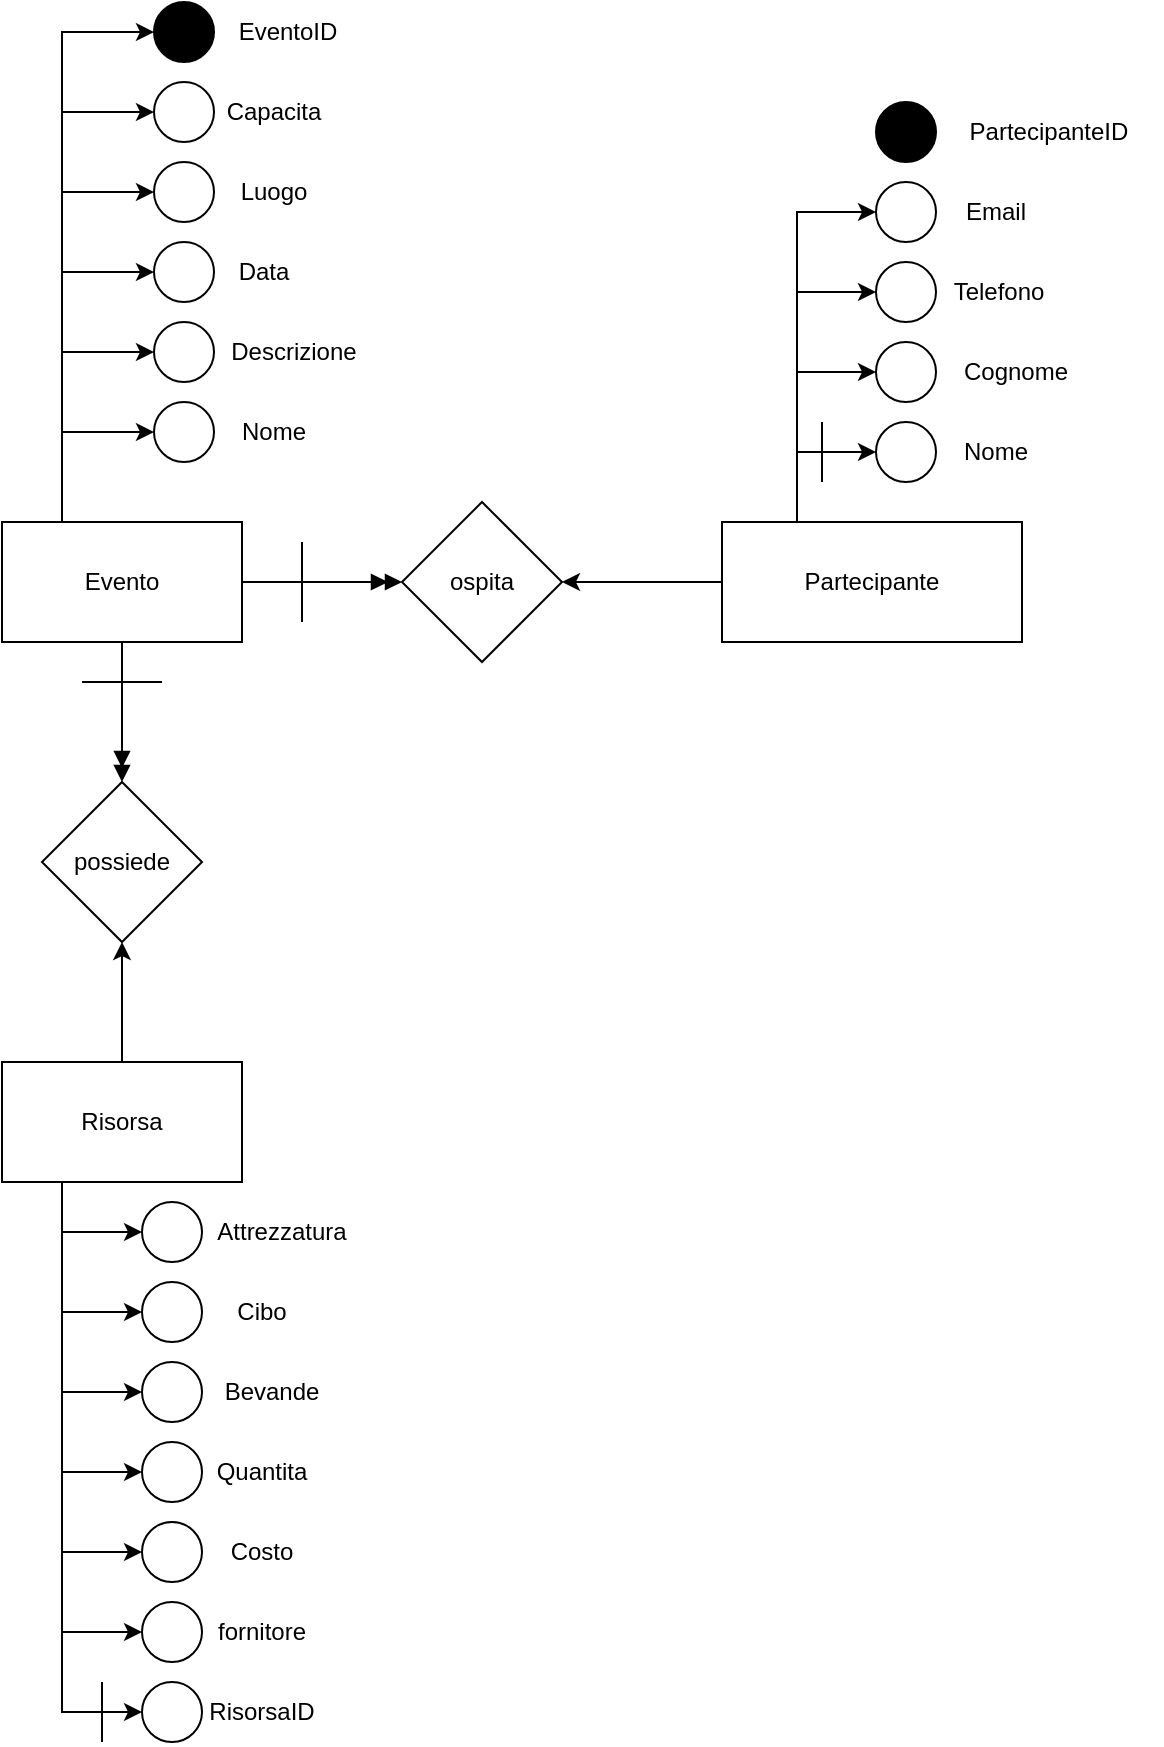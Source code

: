 <mxfile version="24.0.4" type="device">
  <diagram name="Pagina-1" id="H7Lq8vrZ_PMQZZWuejiv">
    <mxGraphModel dx="267" dy="1550" grid="1" gridSize="10" guides="1" tooltips="1" connect="1" arrows="1" fold="1" page="1" pageScale="1" pageWidth="827" pageHeight="1169" math="0" shadow="0">
      <root>
        <mxCell id="0" />
        <mxCell id="1" parent="0" />
        <mxCell id="daDMwIqflgaj9xrDy1aA-6" style="edgeStyle=orthogonalEdgeStyle;rounded=0;orthogonalLoop=1;jettySize=auto;html=1;exitX=1;exitY=0.5;exitDx=0;exitDy=0;entryX=0;entryY=0.5;entryDx=0;entryDy=0;endArrow=doubleBlock;endFill=1;" parent="1" source="daDMwIqflgaj9xrDy1aA-1" target="daDMwIqflgaj9xrDy1aA-4" edge="1">
          <mxGeometry relative="1" as="geometry" />
        </mxCell>
        <mxCell id="daDMwIqflgaj9xrDy1aA-8" style="edgeStyle=orthogonalEdgeStyle;rounded=0;orthogonalLoop=1;jettySize=auto;html=1;exitX=0.5;exitY=1;exitDx=0;exitDy=0;entryX=0.5;entryY=0;entryDx=0;entryDy=0;endArrow=doubleBlock;endFill=1;" parent="1" source="daDMwIqflgaj9xrDy1aA-1" target="daDMwIqflgaj9xrDy1aA-5" edge="1">
          <mxGeometry relative="1" as="geometry" />
        </mxCell>
        <mxCell id="daDMwIqflgaj9xrDy1aA-22" style="edgeStyle=orthogonalEdgeStyle;rounded=0;orthogonalLoop=1;jettySize=auto;html=1;exitX=0.25;exitY=0;exitDx=0;exitDy=0;entryX=0;entryY=0.5;entryDx=0;entryDy=0;" parent="1" source="daDMwIqflgaj9xrDy1aA-1" target="daDMwIqflgaj9xrDy1aA-10" edge="1">
          <mxGeometry relative="1" as="geometry" />
        </mxCell>
        <mxCell id="daDMwIqflgaj9xrDy1aA-23" style="edgeStyle=orthogonalEdgeStyle;rounded=0;orthogonalLoop=1;jettySize=auto;html=1;exitX=0.25;exitY=0;exitDx=0;exitDy=0;entryX=0;entryY=0.5;entryDx=0;entryDy=0;" parent="1" source="daDMwIqflgaj9xrDy1aA-1" target="daDMwIqflgaj9xrDy1aA-12" edge="1">
          <mxGeometry relative="1" as="geometry" />
        </mxCell>
        <mxCell id="daDMwIqflgaj9xrDy1aA-24" style="edgeStyle=orthogonalEdgeStyle;rounded=0;orthogonalLoop=1;jettySize=auto;html=1;exitX=0.25;exitY=0;exitDx=0;exitDy=0;entryX=0;entryY=0.5;entryDx=0;entryDy=0;" parent="1" source="daDMwIqflgaj9xrDy1aA-1" target="daDMwIqflgaj9xrDy1aA-14" edge="1">
          <mxGeometry relative="1" as="geometry" />
        </mxCell>
        <mxCell id="daDMwIqflgaj9xrDy1aA-25" style="edgeStyle=orthogonalEdgeStyle;rounded=0;orthogonalLoop=1;jettySize=auto;html=1;exitX=0.25;exitY=0;exitDx=0;exitDy=0;entryX=0;entryY=0.5;entryDx=0;entryDy=0;" parent="1" source="daDMwIqflgaj9xrDy1aA-1" target="daDMwIqflgaj9xrDy1aA-16" edge="1">
          <mxGeometry relative="1" as="geometry" />
        </mxCell>
        <mxCell id="daDMwIqflgaj9xrDy1aA-26" style="edgeStyle=orthogonalEdgeStyle;rounded=0;orthogonalLoop=1;jettySize=auto;html=1;exitX=0.25;exitY=0;exitDx=0;exitDy=0;entryX=0;entryY=0.5;entryDx=0;entryDy=0;" parent="1" source="daDMwIqflgaj9xrDy1aA-1" target="daDMwIqflgaj9xrDy1aA-18" edge="1">
          <mxGeometry relative="1" as="geometry" />
        </mxCell>
        <mxCell id="WNW3OjP5dPeycrA37EVl-19" style="edgeStyle=orthogonalEdgeStyle;rounded=0;orthogonalLoop=1;jettySize=auto;html=1;exitX=0.25;exitY=0;exitDx=0;exitDy=0;entryX=0;entryY=0.5;entryDx=0;entryDy=0;" edge="1" parent="1" source="daDMwIqflgaj9xrDy1aA-1" target="WNW3OjP5dPeycrA37EVl-17">
          <mxGeometry relative="1" as="geometry" />
        </mxCell>
        <mxCell id="daDMwIqflgaj9xrDy1aA-1" value="Evento" style="rounded=0;whiteSpace=wrap;html=1;" parent="1" vertex="1">
          <mxGeometry x="280" y="150" width="120" height="60" as="geometry" />
        </mxCell>
        <mxCell id="daDMwIqflgaj9xrDy1aA-7" style="edgeStyle=orthogonalEdgeStyle;rounded=0;orthogonalLoop=1;jettySize=auto;html=1;exitX=0;exitY=0.5;exitDx=0;exitDy=0;entryX=1;entryY=0.5;entryDx=0;entryDy=0;" parent="1" source="daDMwIqflgaj9xrDy1aA-2" target="daDMwIqflgaj9xrDy1aA-4" edge="1">
          <mxGeometry relative="1" as="geometry" />
        </mxCell>
        <mxCell id="daDMwIqflgaj9xrDy1aA-37" style="edgeStyle=orthogonalEdgeStyle;rounded=0;orthogonalLoop=1;jettySize=auto;html=1;exitX=0.25;exitY=0;exitDx=0;exitDy=0;entryX=0;entryY=0.5;entryDx=0;entryDy=0;" parent="1" source="daDMwIqflgaj9xrDy1aA-2" target="daDMwIqflgaj9xrDy1aA-27" edge="1">
          <mxGeometry relative="1" as="geometry" />
        </mxCell>
        <mxCell id="daDMwIqflgaj9xrDy1aA-38" style="edgeStyle=orthogonalEdgeStyle;rounded=0;orthogonalLoop=1;jettySize=auto;html=1;exitX=0.25;exitY=0;exitDx=0;exitDy=0;entryX=0;entryY=0.5;entryDx=0;entryDy=0;" parent="1" source="daDMwIqflgaj9xrDy1aA-2" target="daDMwIqflgaj9xrDy1aA-29" edge="1">
          <mxGeometry relative="1" as="geometry" />
        </mxCell>
        <mxCell id="daDMwIqflgaj9xrDy1aA-39" style="edgeStyle=orthogonalEdgeStyle;rounded=0;orthogonalLoop=1;jettySize=auto;html=1;exitX=0.25;exitY=0;exitDx=0;exitDy=0;entryX=0;entryY=0.5;entryDx=0;entryDy=0;" parent="1" source="daDMwIqflgaj9xrDy1aA-2" target="daDMwIqflgaj9xrDy1aA-31" edge="1">
          <mxGeometry relative="1" as="geometry" />
        </mxCell>
        <mxCell id="daDMwIqflgaj9xrDy1aA-40" style="edgeStyle=orthogonalEdgeStyle;rounded=0;orthogonalLoop=1;jettySize=auto;html=1;exitX=0.25;exitY=0;exitDx=0;exitDy=0;entryX=0;entryY=0.5;entryDx=0;entryDy=0;" parent="1" source="daDMwIqflgaj9xrDy1aA-2" target="daDMwIqflgaj9xrDy1aA-33" edge="1">
          <mxGeometry relative="1" as="geometry" />
        </mxCell>
        <mxCell id="daDMwIqflgaj9xrDy1aA-2" value="Partecipante" style="rounded=0;whiteSpace=wrap;html=1;" parent="1" vertex="1">
          <mxGeometry x="640" y="150" width="150" height="60" as="geometry" />
        </mxCell>
        <mxCell id="daDMwIqflgaj9xrDy1aA-9" style="edgeStyle=orthogonalEdgeStyle;rounded=0;orthogonalLoop=1;jettySize=auto;html=1;exitX=0.5;exitY=0;exitDx=0;exitDy=0;entryX=0.5;entryY=1;entryDx=0;entryDy=0;" parent="1" source="daDMwIqflgaj9xrDy1aA-3" target="daDMwIqflgaj9xrDy1aA-5" edge="1">
          <mxGeometry relative="1" as="geometry" />
        </mxCell>
        <mxCell id="daDMwIqflgaj9xrDy1aA-53" style="edgeStyle=orthogonalEdgeStyle;rounded=0;orthogonalLoop=1;jettySize=auto;html=1;exitX=0.25;exitY=1;exitDx=0;exitDy=0;entryX=0;entryY=0.5;entryDx=0;entryDy=0;" parent="1" source="daDMwIqflgaj9xrDy1aA-3" target="daDMwIqflgaj9xrDy1aA-49" edge="1">
          <mxGeometry relative="1" as="geometry" />
        </mxCell>
        <mxCell id="daDMwIqflgaj9xrDy1aA-54" style="edgeStyle=orthogonalEdgeStyle;rounded=0;orthogonalLoop=1;jettySize=auto;html=1;exitX=0.25;exitY=1;exitDx=0;exitDy=0;entryX=0;entryY=0.5;entryDx=0;entryDy=0;" parent="1" source="daDMwIqflgaj9xrDy1aA-3" target="daDMwIqflgaj9xrDy1aA-47" edge="1">
          <mxGeometry relative="1" as="geometry" />
        </mxCell>
        <mxCell id="daDMwIqflgaj9xrDy1aA-55" style="edgeStyle=orthogonalEdgeStyle;rounded=0;orthogonalLoop=1;jettySize=auto;html=1;exitX=0.25;exitY=1;exitDx=0;exitDy=0;entryX=0;entryY=0.5;entryDx=0;entryDy=0;" parent="1" source="daDMwIqflgaj9xrDy1aA-3" target="daDMwIqflgaj9xrDy1aA-45" edge="1">
          <mxGeometry relative="1" as="geometry" />
        </mxCell>
        <mxCell id="daDMwIqflgaj9xrDy1aA-57" style="edgeStyle=orthogonalEdgeStyle;rounded=0;orthogonalLoop=1;jettySize=auto;html=1;exitX=0.25;exitY=1;exitDx=0;exitDy=0;entryX=0;entryY=0.5;entryDx=0;entryDy=0;" parent="1" source="daDMwIqflgaj9xrDy1aA-3" target="daDMwIqflgaj9xrDy1aA-41" edge="1">
          <mxGeometry relative="1" as="geometry" />
        </mxCell>
        <mxCell id="daDMwIqflgaj9xrDy1aA-58" style="edgeStyle=orthogonalEdgeStyle;rounded=0;orthogonalLoop=1;jettySize=auto;html=1;exitX=0.25;exitY=1;exitDx=0;exitDy=0;entryX=0;entryY=0.5;entryDx=0;entryDy=0;" parent="1" source="daDMwIqflgaj9xrDy1aA-3" target="daDMwIqflgaj9xrDy1aA-43" edge="1">
          <mxGeometry relative="1" as="geometry" />
        </mxCell>
        <mxCell id="daDMwIqflgaj9xrDy1aA-59" style="edgeStyle=orthogonalEdgeStyle;rounded=0;orthogonalLoop=1;jettySize=auto;html=1;exitX=0.25;exitY=1;exitDx=0;exitDy=0;entryX=0;entryY=0.5;entryDx=0;entryDy=0;" parent="1" source="daDMwIqflgaj9xrDy1aA-3" target="daDMwIqflgaj9xrDy1aA-51" edge="1">
          <mxGeometry relative="1" as="geometry" />
        </mxCell>
        <mxCell id="WNW3OjP5dPeycrA37EVl-24" style="edgeStyle=orthogonalEdgeStyle;rounded=0;orthogonalLoop=1;jettySize=auto;html=1;exitX=0.25;exitY=1;exitDx=0;exitDy=0;entryX=0;entryY=0.5;entryDx=0;entryDy=0;" edge="1" parent="1" source="daDMwIqflgaj9xrDy1aA-3" target="WNW3OjP5dPeycrA37EVl-22">
          <mxGeometry relative="1" as="geometry" />
        </mxCell>
        <mxCell id="daDMwIqflgaj9xrDy1aA-3" value="Risorsa" style="rounded=0;whiteSpace=wrap;html=1;" parent="1" vertex="1">
          <mxGeometry x="280" y="420" width="120" height="60" as="geometry" />
        </mxCell>
        <mxCell id="daDMwIqflgaj9xrDy1aA-4" value="ospita" style="rhombus;whiteSpace=wrap;html=1;" parent="1" vertex="1">
          <mxGeometry x="480" y="140" width="80" height="80" as="geometry" />
        </mxCell>
        <mxCell id="daDMwIqflgaj9xrDy1aA-5" value="possiede" style="rhombus;whiteSpace=wrap;html=1;" parent="1" vertex="1">
          <mxGeometry x="300" y="280" width="80" height="80" as="geometry" />
        </mxCell>
        <mxCell id="daDMwIqflgaj9xrDy1aA-10" value="" style="ellipse;whiteSpace=wrap;html=1;aspect=fixed;" parent="1" vertex="1">
          <mxGeometry x="356" y="90" width="30" height="30" as="geometry" />
        </mxCell>
        <mxCell id="daDMwIqflgaj9xrDy1aA-11" value="Nome" style="text;html=1;align=center;verticalAlign=middle;whiteSpace=wrap;rounded=0;" parent="1" vertex="1">
          <mxGeometry x="386" y="90" width="60" height="30" as="geometry" />
        </mxCell>
        <mxCell id="daDMwIqflgaj9xrDy1aA-12" value="" style="ellipse;whiteSpace=wrap;html=1;aspect=fixed;" parent="1" vertex="1">
          <mxGeometry x="356" y="50" width="30" height="30" as="geometry" />
        </mxCell>
        <mxCell id="daDMwIqflgaj9xrDy1aA-13" value="Descrizione" style="text;html=1;align=center;verticalAlign=middle;whiteSpace=wrap;rounded=0;" parent="1" vertex="1">
          <mxGeometry x="386" y="50" width="80" height="30" as="geometry" />
        </mxCell>
        <mxCell id="daDMwIqflgaj9xrDy1aA-14" value="" style="ellipse;whiteSpace=wrap;html=1;aspect=fixed;" parent="1" vertex="1">
          <mxGeometry x="356" y="10" width="30" height="30" as="geometry" />
        </mxCell>
        <mxCell id="daDMwIqflgaj9xrDy1aA-15" value="Data" style="text;html=1;align=center;verticalAlign=middle;whiteSpace=wrap;rounded=0;" parent="1" vertex="1">
          <mxGeometry x="386" y="10" width="50" height="30" as="geometry" />
        </mxCell>
        <mxCell id="daDMwIqflgaj9xrDy1aA-16" value="" style="ellipse;whiteSpace=wrap;html=1;aspect=fixed;" parent="1" vertex="1">
          <mxGeometry x="356" y="-30" width="30" height="30" as="geometry" />
        </mxCell>
        <mxCell id="daDMwIqflgaj9xrDy1aA-17" value="Luogo" style="text;html=1;align=center;verticalAlign=middle;whiteSpace=wrap;rounded=0;" parent="1" vertex="1">
          <mxGeometry x="386" y="-30" width="60" height="30" as="geometry" />
        </mxCell>
        <mxCell id="daDMwIqflgaj9xrDy1aA-18" value="" style="ellipse;whiteSpace=wrap;html=1;aspect=fixed;" parent="1" vertex="1">
          <mxGeometry x="356" y="-70" width="30" height="30" as="geometry" />
        </mxCell>
        <mxCell id="daDMwIqflgaj9xrDy1aA-19" value="Capacita" style="text;html=1;align=center;verticalAlign=middle;whiteSpace=wrap;rounded=0;" parent="1" vertex="1">
          <mxGeometry x="386" y="-70" width="60" height="30" as="geometry" />
        </mxCell>
        <mxCell id="daDMwIqflgaj9xrDy1aA-20" value="" style="endArrow=none;html=1;rounded=0;" parent="1" edge="1">
          <mxGeometry width="50" height="50" relative="1" as="geometry">
            <mxPoint x="430" y="200" as="sourcePoint" />
            <mxPoint x="430" y="160" as="targetPoint" />
          </mxGeometry>
        </mxCell>
        <mxCell id="daDMwIqflgaj9xrDy1aA-21" value="" style="endArrow=none;html=1;rounded=0;" parent="1" edge="1">
          <mxGeometry width="50" height="50" relative="1" as="geometry">
            <mxPoint x="320" y="230" as="sourcePoint" />
            <mxPoint x="360" y="230" as="targetPoint" />
          </mxGeometry>
        </mxCell>
        <mxCell id="daDMwIqflgaj9xrDy1aA-27" value="" style="ellipse;whiteSpace=wrap;html=1;aspect=fixed;" parent="1" vertex="1">
          <mxGeometry x="717" y="100" width="30" height="30" as="geometry" />
        </mxCell>
        <mxCell id="daDMwIqflgaj9xrDy1aA-28" value="Nome" style="text;html=1;align=center;verticalAlign=middle;whiteSpace=wrap;rounded=0;" parent="1" vertex="1">
          <mxGeometry x="747" y="100" width="60" height="30" as="geometry" />
        </mxCell>
        <mxCell id="daDMwIqflgaj9xrDy1aA-29" value="" style="ellipse;whiteSpace=wrap;html=1;aspect=fixed;" parent="1" vertex="1">
          <mxGeometry x="717" y="60" width="30" height="30" as="geometry" />
        </mxCell>
        <mxCell id="daDMwIqflgaj9xrDy1aA-30" value="Cognome" style="text;html=1;align=center;verticalAlign=middle;whiteSpace=wrap;rounded=0;" parent="1" vertex="1">
          <mxGeometry x="747" y="60" width="80" height="30" as="geometry" />
        </mxCell>
        <mxCell id="daDMwIqflgaj9xrDy1aA-31" value="" style="ellipse;whiteSpace=wrap;html=1;aspect=fixed;" parent="1" vertex="1">
          <mxGeometry x="717" y="20" width="30" height="30" as="geometry" />
        </mxCell>
        <mxCell id="daDMwIqflgaj9xrDy1aA-32" value="Telefono" style="text;html=1;align=center;verticalAlign=middle;whiteSpace=wrap;rounded=0;" parent="1" vertex="1">
          <mxGeometry x="747" y="20" width="63" height="30" as="geometry" />
        </mxCell>
        <mxCell id="daDMwIqflgaj9xrDy1aA-33" value="" style="ellipse;whiteSpace=wrap;html=1;aspect=fixed;" parent="1" vertex="1">
          <mxGeometry x="717" y="-20" width="30" height="30" as="geometry" />
        </mxCell>
        <mxCell id="daDMwIqflgaj9xrDy1aA-34" value="Email" style="text;html=1;align=center;verticalAlign=middle;whiteSpace=wrap;rounded=0;" parent="1" vertex="1">
          <mxGeometry x="747" y="-20" width="60" height="30" as="geometry" />
        </mxCell>
        <mxCell id="daDMwIqflgaj9xrDy1aA-41" value="" style="ellipse;whiteSpace=wrap;html=1;aspect=fixed;" parent="1" vertex="1">
          <mxGeometry x="350" y="650" width="30" height="30" as="geometry" />
        </mxCell>
        <mxCell id="daDMwIqflgaj9xrDy1aA-42" value="Costo" style="text;html=1;align=center;verticalAlign=middle;whiteSpace=wrap;rounded=0;" parent="1" vertex="1">
          <mxGeometry x="380" y="650" width="60" height="30" as="geometry" />
        </mxCell>
        <mxCell id="daDMwIqflgaj9xrDy1aA-43" value="" style="ellipse;whiteSpace=wrap;html=1;aspect=fixed;" parent="1" vertex="1">
          <mxGeometry x="350" y="610" width="30" height="30" as="geometry" />
        </mxCell>
        <mxCell id="daDMwIqflgaj9xrDy1aA-44" value="Quantita" style="text;html=1;align=center;verticalAlign=middle;whiteSpace=wrap;rounded=0;" parent="1" vertex="1">
          <mxGeometry x="380" y="610" width="60" height="30" as="geometry" />
        </mxCell>
        <mxCell id="daDMwIqflgaj9xrDy1aA-45" value="" style="ellipse;whiteSpace=wrap;html=1;aspect=fixed;" parent="1" vertex="1">
          <mxGeometry x="350" y="570" width="30" height="30" as="geometry" />
        </mxCell>
        <mxCell id="daDMwIqflgaj9xrDy1aA-46" value="Bevande" style="text;html=1;align=center;verticalAlign=middle;whiteSpace=wrap;rounded=0;" parent="1" vertex="1">
          <mxGeometry x="380" y="570" width="70" height="30" as="geometry" />
        </mxCell>
        <mxCell id="daDMwIqflgaj9xrDy1aA-47" value="" style="ellipse;whiteSpace=wrap;html=1;aspect=fixed;" parent="1" vertex="1">
          <mxGeometry x="350" y="530" width="30" height="30" as="geometry" />
        </mxCell>
        <mxCell id="daDMwIqflgaj9xrDy1aA-48" value="Cibo" style="text;html=1;align=center;verticalAlign=middle;whiteSpace=wrap;rounded=0;" parent="1" vertex="1">
          <mxGeometry x="380" y="530" width="60" height="30" as="geometry" />
        </mxCell>
        <mxCell id="daDMwIqflgaj9xrDy1aA-49" value="" style="ellipse;whiteSpace=wrap;html=1;aspect=fixed;" parent="1" vertex="1">
          <mxGeometry x="350" y="490" width="30" height="30" as="geometry" />
        </mxCell>
        <mxCell id="daDMwIqflgaj9xrDy1aA-50" value="Attrezzatura" style="text;html=1;align=center;verticalAlign=middle;whiteSpace=wrap;rounded=0;" parent="1" vertex="1">
          <mxGeometry x="380" y="490" width="80" height="30" as="geometry" />
        </mxCell>
        <mxCell id="daDMwIqflgaj9xrDy1aA-51" value="" style="ellipse;whiteSpace=wrap;html=1;aspect=fixed;" parent="1" vertex="1">
          <mxGeometry x="350" y="690" width="30" height="30" as="geometry" />
        </mxCell>
        <mxCell id="daDMwIqflgaj9xrDy1aA-52" value="fornitore" style="text;html=1;align=center;verticalAlign=middle;whiteSpace=wrap;rounded=0;" parent="1" vertex="1">
          <mxGeometry x="380" y="690" width="60" height="30" as="geometry" />
        </mxCell>
        <mxCell id="daDMwIqflgaj9xrDy1aA-60" value="" style="endArrow=none;html=1;rounded=0;" parent="1" edge="1">
          <mxGeometry width="50" height="50" relative="1" as="geometry">
            <mxPoint x="690" y="130" as="sourcePoint" />
            <mxPoint x="690" y="100" as="targetPoint" />
          </mxGeometry>
        </mxCell>
        <mxCell id="WNW3OjP5dPeycrA37EVl-17" value="" style="ellipse;whiteSpace=wrap;html=1;aspect=fixed;fillColor=#000000;" vertex="1" parent="1">
          <mxGeometry x="356" y="-110" width="30" height="30" as="geometry" />
        </mxCell>
        <mxCell id="WNW3OjP5dPeycrA37EVl-18" value="EventoID" style="text;html=1;align=center;verticalAlign=middle;whiteSpace=wrap;rounded=0;" vertex="1" parent="1">
          <mxGeometry x="386" y="-110" width="74" height="30" as="geometry" />
        </mxCell>
        <mxCell id="WNW3OjP5dPeycrA37EVl-20" value="" style="ellipse;whiteSpace=wrap;html=1;aspect=fixed;fillColor=#000000;" vertex="1" parent="1">
          <mxGeometry x="717" y="-60" width="30" height="30" as="geometry" />
        </mxCell>
        <mxCell id="WNW3OjP5dPeycrA37EVl-21" value="PartecipanteID" style="text;html=1;align=center;verticalAlign=middle;whiteSpace=wrap;rounded=0;" vertex="1" parent="1">
          <mxGeometry x="747" y="-60" width="113" height="30" as="geometry" />
        </mxCell>
        <mxCell id="WNW3OjP5dPeycrA37EVl-22" value="" style="ellipse;whiteSpace=wrap;html=1;aspect=fixed;" vertex="1" parent="1">
          <mxGeometry x="350" y="730" width="30" height="30" as="geometry" />
        </mxCell>
        <mxCell id="WNW3OjP5dPeycrA37EVl-23" value="RisorsaID" style="text;html=1;align=center;verticalAlign=middle;whiteSpace=wrap;rounded=0;" vertex="1" parent="1">
          <mxGeometry x="380" y="730" width="60" height="30" as="geometry" />
        </mxCell>
        <mxCell id="WNW3OjP5dPeycrA37EVl-25" value="" style="endArrow=none;html=1;rounded=0;" edge="1" parent="1">
          <mxGeometry width="50" height="50" relative="1" as="geometry">
            <mxPoint x="330" y="760" as="sourcePoint" />
            <mxPoint x="330" y="730" as="targetPoint" />
          </mxGeometry>
        </mxCell>
      </root>
    </mxGraphModel>
  </diagram>
</mxfile>
